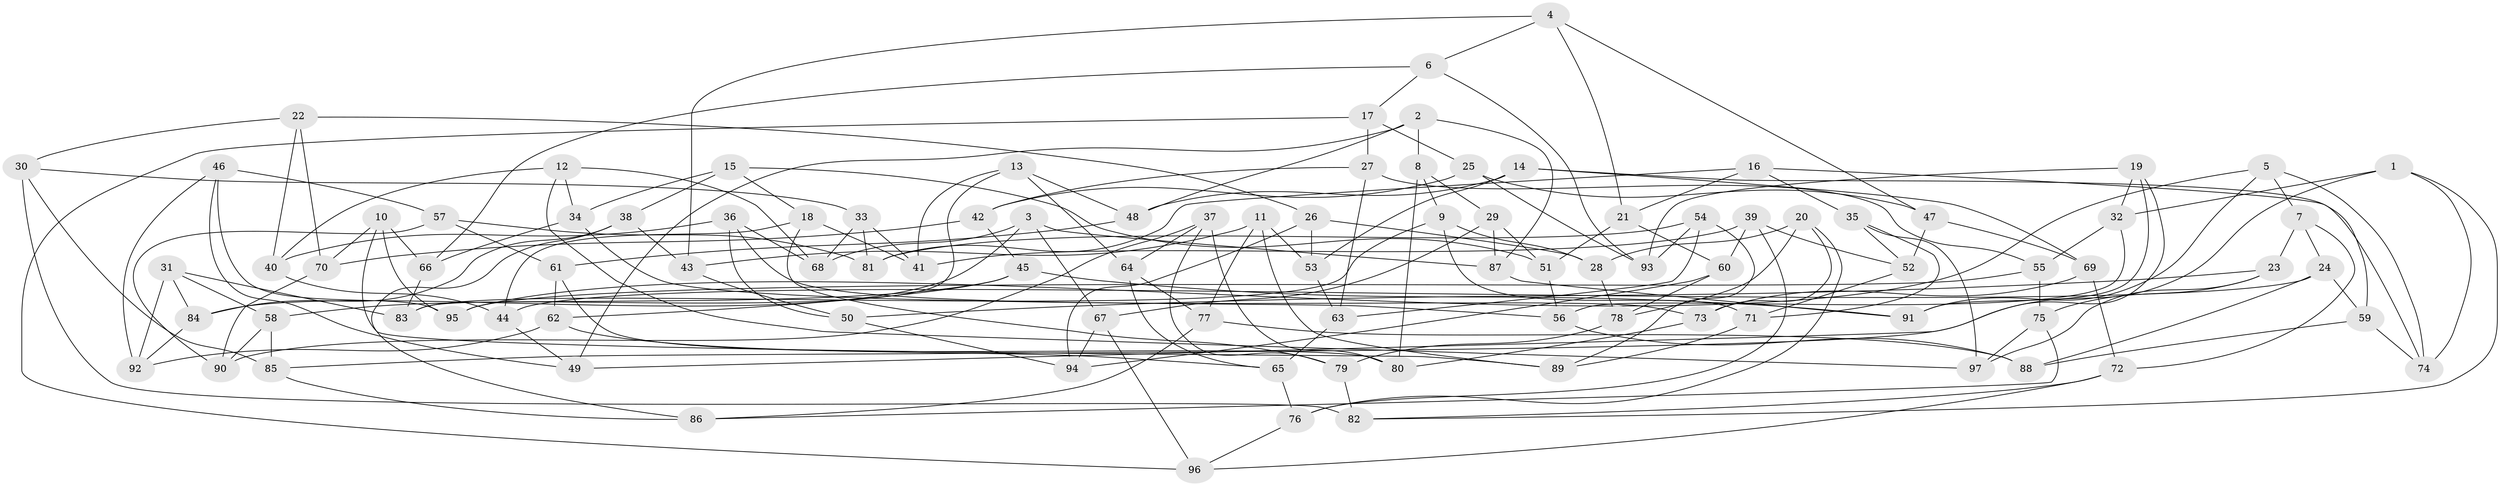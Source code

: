 // coarse degree distribution, {6: 0.5166666666666667, 5: 0.1, 4: 0.35, 3: 0.03333333333333333}
// Generated by graph-tools (version 1.1) at 2025/52/02/27/25 19:52:28]
// undirected, 97 vertices, 194 edges
graph export_dot {
graph [start="1"]
  node [color=gray90,style=filled];
  1;
  2;
  3;
  4;
  5;
  6;
  7;
  8;
  9;
  10;
  11;
  12;
  13;
  14;
  15;
  16;
  17;
  18;
  19;
  20;
  21;
  22;
  23;
  24;
  25;
  26;
  27;
  28;
  29;
  30;
  31;
  32;
  33;
  34;
  35;
  36;
  37;
  38;
  39;
  40;
  41;
  42;
  43;
  44;
  45;
  46;
  47;
  48;
  49;
  50;
  51;
  52;
  53;
  54;
  55;
  56;
  57;
  58;
  59;
  60;
  61;
  62;
  63;
  64;
  65;
  66;
  67;
  68;
  69;
  70;
  71;
  72;
  73;
  74;
  75;
  76;
  77;
  78;
  79;
  80;
  81;
  82;
  83;
  84;
  85;
  86;
  87;
  88;
  89;
  90;
  91;
  92;
  93;
  94;
  95;
  96;
  97;
  1 -- 74;
  1 -- 85;
  1 -- 82;
  1 -- 32;
  2 -- 87;
  2 -- 48;
  2 -- 49;
  2 -- 8;
  3 -- 87;
  3 -- 84;
  3 -- 68;
  3 -- 67;
  4 -- 47;
  4 -- 43;
  4 -- 6;
  4 -- 21;
  5 -- 95;
  5 -- 91;
  5 -- 7;
  5 -- 74;
  6 -- 66;
  6 -- 93;
  6 -- 17;
  7 -- 24;
  7 -- 23;
  7 -- 72;
  8 -- 9;
  8 -- 29;
  8 -- 80;
  9 -- 83;
  9 -- 71;
  9 -- 28;
  10 -- 70;
  10 -- 66;
  10 -- 89;
  10 -- 95;
  11 -- 89;
  11 -- 43;
  11 -- 53;
  11 -- 77;
  12 -- 97;
  12 -- 40;
  12 -- 34;
  12 -- 68;
  13 -- 48;
  13 -- 41;
  13 -- 64;
  13 -- 83;
  14 -- 48;
  14 -- 69;
  14 -- 53;
  14 -- 74;
  15 -- 51;
  15 -- 34;
  15 -- 38;
  15 -- 18;
  16 -- 35;
  16 -- 81;
  16 -- 59;
  16 -- 21;
  17 -- 27;
  17 -- 25;
  17 -- 96;
  18 -- 44;
  18 -- 41;
  18 -- 79;
  19 -- 91;
  19 -- 93;
  19 -- 49;
  19 -- 32;
  20 -- 28;
  20 -- 78;
  20 -- 76;
  20 -- 73;
  21 -- 51;
  21 -- 60;
  22 -- 30;
  22 -- 40;
  22 -- 70;
  22 -- 26;
  23 -- 75;
  23 -- 50;
  23 -- 97;
  24 -- 44;
  24 -- 59;
  24 -- 88;
  25 -- 42;
  25 -- 47;
  25 -- 93;
  26 -- 94;
  26 -- 53;
  26 -- 28;
  27 -- 55;
  27 -- 63;
  27 -- 42;
  28 -- 78;
  29 -- 67;
  29 -- 87;
  29 -- 51;
  30 -- 82;
  30 -- 85;
  30 -- 33;
  31 -- 58;
  31 -- 84;
  31 -- 92;
  31 -- 83;
  32 -- 56;
  32 -- 55;
  33 -- 81;
  33 -- 68;
  33 -- 41;
  34 -- 56;
  34 -- 66;
  35 -- 71;
  35 -- 97;
  35 -- 52;
  36 -- 50;
  36 -- 40;
  36 -- 68;
  36 -- 73;
  37 -- 80;
  37 -- 79;
  37 -- 90;
  37 -- 64;
  38 -- 43;
  38 -- 84;
  38 -- 86;
  39 -- 41;
  39 -- 52;
  39 -- 60;
  39 -- 76;
  40 -- 44;
  42 -- 70;
  42 -- 45;
  43 -- 50;
  44 -- 49;
  45 -- 62;
  45 -- 91;
  45 -- 58;
  46 -- 92;
  46 -- 95;
  46 -- 49;
  46 -- 57;
  47 -- 69;
  47 -- 52;
  48 -- 61;
  50 -- 94;
  51 -- 56;
  52 -- 71;
  53 -- 63;
  54 -- 63;
  54 -- 93;
  54 -- 89;
  54 -- 81;
  55 -- 75;
  55 -- 95;
  56 -- 88;
  57 -- 61;
  57 -- 90;
  57 -- 81;
  58 -- 90;
  58 -- 85;
  59 -- 74;
  59 -- 88;
  60 -- 78;
  60 -- 94;
  61 -- 80;
  61 -- 62;
  62 -- 92;
  62 -- 65;
  63 -- 65;
  64 -- 77;
  64 -- 65;
  65 -- 76;
  66 -- 83;
  67 -- 94;
  67 -- 96;
  69 -- 73;
  69 -- 72;
  70 -- 90;
  71 -- 89;
  72 -- 96;
  72 -- 82;
  73 -- 80;
  75 -- 97;
  75 -- 86;
  76 -- 96;
  77 -- 88;
  77 -- 86;
  78 -- 79;
  79 -- 82;
  84 -- 92;
  85 -- 86;
  87 -- 91;
}
